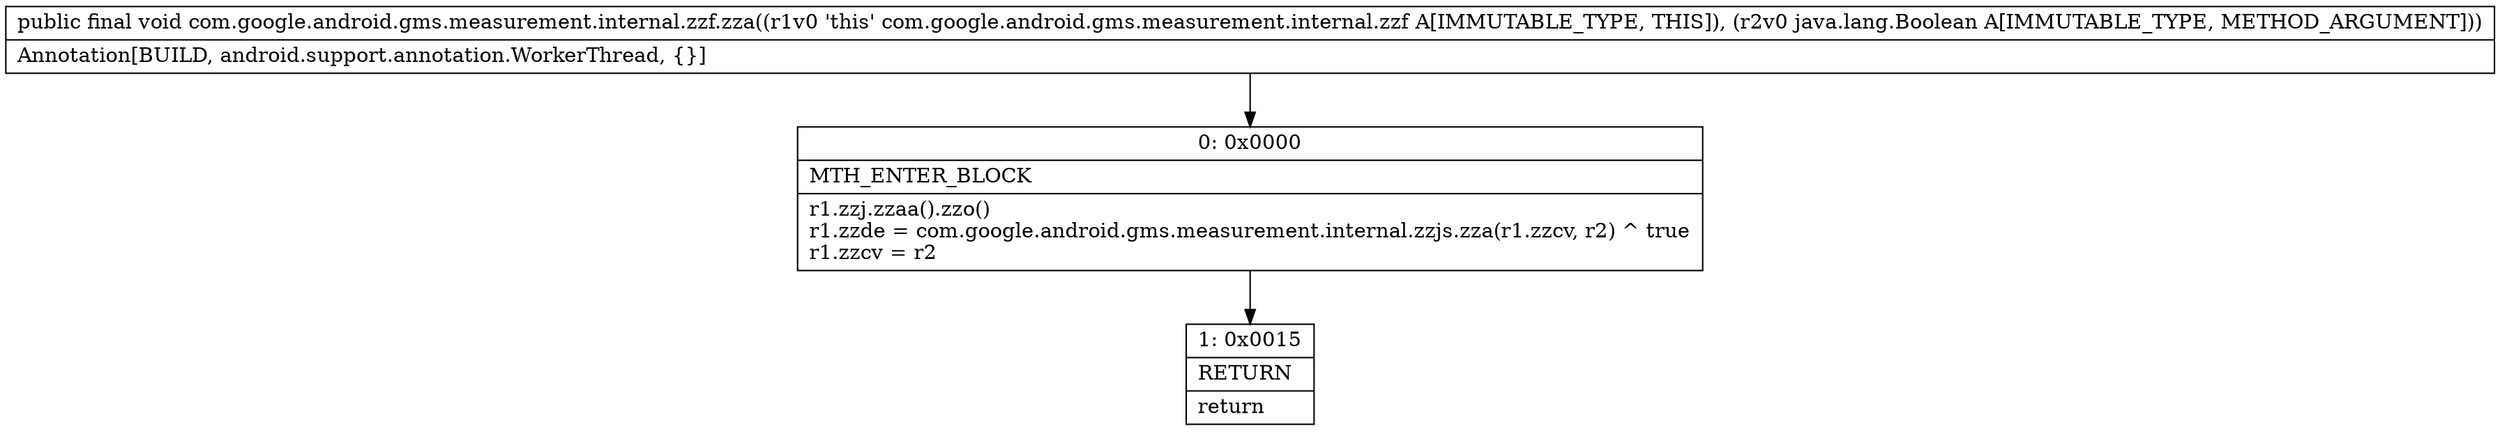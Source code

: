 digraph "CFG forcom.google.android.gms.measurement.internal.zzf.zza(Ljava\/lang\/Boolean;)V" {
Node_0 [shape=record,label="{0\:\ 0x0000|MTH_ENTER_BLOCK\l|r1.zzj.zzaa().zzo()\lr1.zzde = com.google.android.gms.measurement.internal.zzjs.zza(r1.zzcv, r2) ^ true\lr1.zzcv = r2\l}"];
Node_1 [shape=record,label="{1\:\ 0x0015|RETURN\l|return\l}"];
MethodNode[shape=record,label="{public final void com.google.android.gms.measurement.internal.zzf.zza((r1v0 'this' com.google.android.gms.measurement.internal.zzf A[IMMUTABLE_TYPE, THIS]), (r2v0 java.lang.Boolean A[IMMUTABLE_TYPE, METHOD_ARGUMENT]))  | Annotation[BUILD, android.support.annotation.WorkerThread, \{\}]\l}"];
MethodNode -> Node_0;
Node_0 -> Node_1;
}

